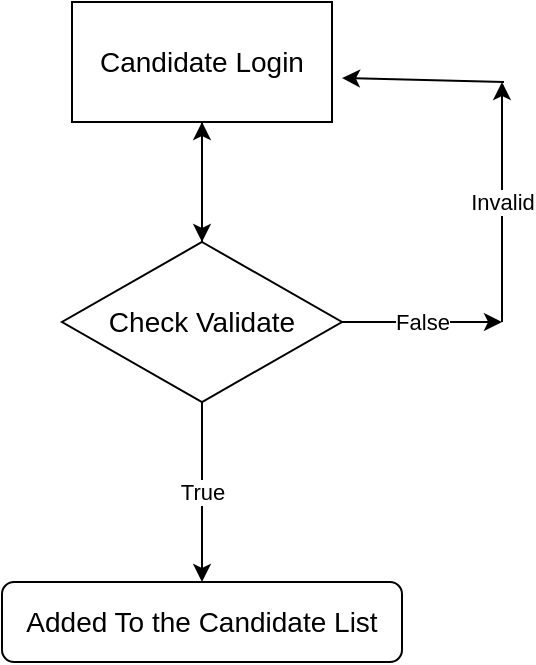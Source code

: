 <mxfile version="13.10.0" type="github">
  <diagram id="gZ_6pNKIC-Ko8Jtuyky0" name="Page-1">
    <mxGraphModel dx="1038" dy="548" grid="1" gridSize="10" guides="1" tooltips="1" connect="1" arrows="1" fold="1" page="1" pageScale="1" pageWidth="850" pageHeight="1100" math="0" shadow="0">
      <root>
        <mxCell id="0" />
        <mxCell id="1" parent="0" />
        <mxCell id="5-iBlrHr3-fRCyMWQKub-1" value="&lt;font style=&quot;font-size: 14px&quot;&gt;Candidate Login&lt;/font&gt;" style="rounded=0;whiteSpace=wrap;html=1;" vertex="1" parent="1">
          <mxGeometry x="315" y="120" width="130" height="60" as="geometry" />
        </mxCell>
        <mxCell id="5-iBlrHr3-fRCyMWQKub-10" value="" style="edgeStyle=orthogonalEdgeStyle;rounded=0;orthogonalLoop=1;jettySize=auto;html=1;" edge="1" parent="1" source="5-iBlrHr3-fRCyMWQKub-2" target="5-iBlrHr3-fRCyMWQKub-1">
          <mxGeometry relative="1" as="geometry" />
        </mxCell>
        <mxCell id="5-iBlrHr3-fRCyMWQKub-2" value="&lt;font style=&quot;font-size: 14px&quot;&gt;Check Validate&lt;/font&gt;" style="rhombus;whiteSpace=wrap;html=1;" vertex="1" parent="1">
          <mxGeometry x="310" y="240" width="140" height="80" as="geometry" />
        </mxCell>
        <mxCell id="5-iBlrHr3-fRCyMWQKub-3" value="&lt;font style=&quot;font-size: 14px&quot;&gt;Added To the Candidate List&lt;/font&gt;" style="rounded=1;whiteSpace=wrap;html=1;" vertex="1" parent="1">
          <mxGeometry x="280" y="410" width="200" height="40" as="geometry" />
        </mxCell>
        <mxCell id="5-iBlrHr3-fRCyMWQKub-4" value="False" style="endArrow=classic;html=1;exitX=1;exitY=0.5;exitDx=0;exitDy=0;" edge="1" parent="1" source="5-iBlrHr3-fRCyMWQKub-2">
          <mxGeometry width="50" height="50" relative="1" as="geometry">
            <mxPoint x="400" y="310" as="sourcePoint" />
            <mxPoint x="530" y="280" as="targetPoint" />
          </mxGeometry>
        </mxCell>
        <mxCell id="5-iBlrHr3-fRCyMWQKub-5" value="Invalid" style="endArrow=classic;html=1;" edge="1" parent="1">
          <mxGeometry width="50" height="50" relative="1" as="geometry">
            <mxPoint x="530" y="280" as="sourcePoint" />
            <mxPoint x="530" y="160" as="targetPoint" />
          </mxGeometry>
        </mxCell>
        <mxCell id="5-iBlrHr3-fRCyMWQKub-6" value="" style="endArrow=classic;html=1;" edge="1" parent="1">
          <mxGeometry width="50" height="50" relative="1" as="geometry">
            <mxPoint x="531" y="160" as="sourcePoint" />
            <mxPoint x="450" y="158" as="targetPoint" />
          </mxGeometry>
        </mxCell>
        <mxCell id="5-iBlrHr3-fRCyMWQKub-8" value="" style="endArrow=classic;html=1;exitX=0.5;exitY=1;exitDx=0;exitDy=0;" edge="1" parent="1" source="5-iBlrHr3-fRCyMWQKub-1">
          <mxGeometry width="50" height="50" relative="1" as="geometry">
            <mxPoint x="385" y="190" as="sourcePoint" />
            <mxPoint x="380" y="240" as="targetPoint" />
          </mxGeometry>
        </mxCell>
        <mxCell id="5-iBlrHr3-fRCyMWQKub-12" value="True" style="endArrow=classic;html=1;exitX=0.5;exitY=1;exitDx=0;exitDy=0;entryX=0.5;entryY=0;entryDx=0;entryDy=0;" edge="1" parent="1" source="5-iBlrHr3-fRCyMWQKub-2" target="5-iBlrHr3-fRCyMWQKub-3">
          <mxGeometry width="50" height="50" relative="1" as="geometry">
            <mxPoint x="400" y="310" as="sourcePoint" />
            <mxPoint x="450" y="260" as="targetPoint" />
          </mxGeometry>
        </mxCell>
      </root>
    </mxGraphModel>
  </diagram>
</mxfile>
